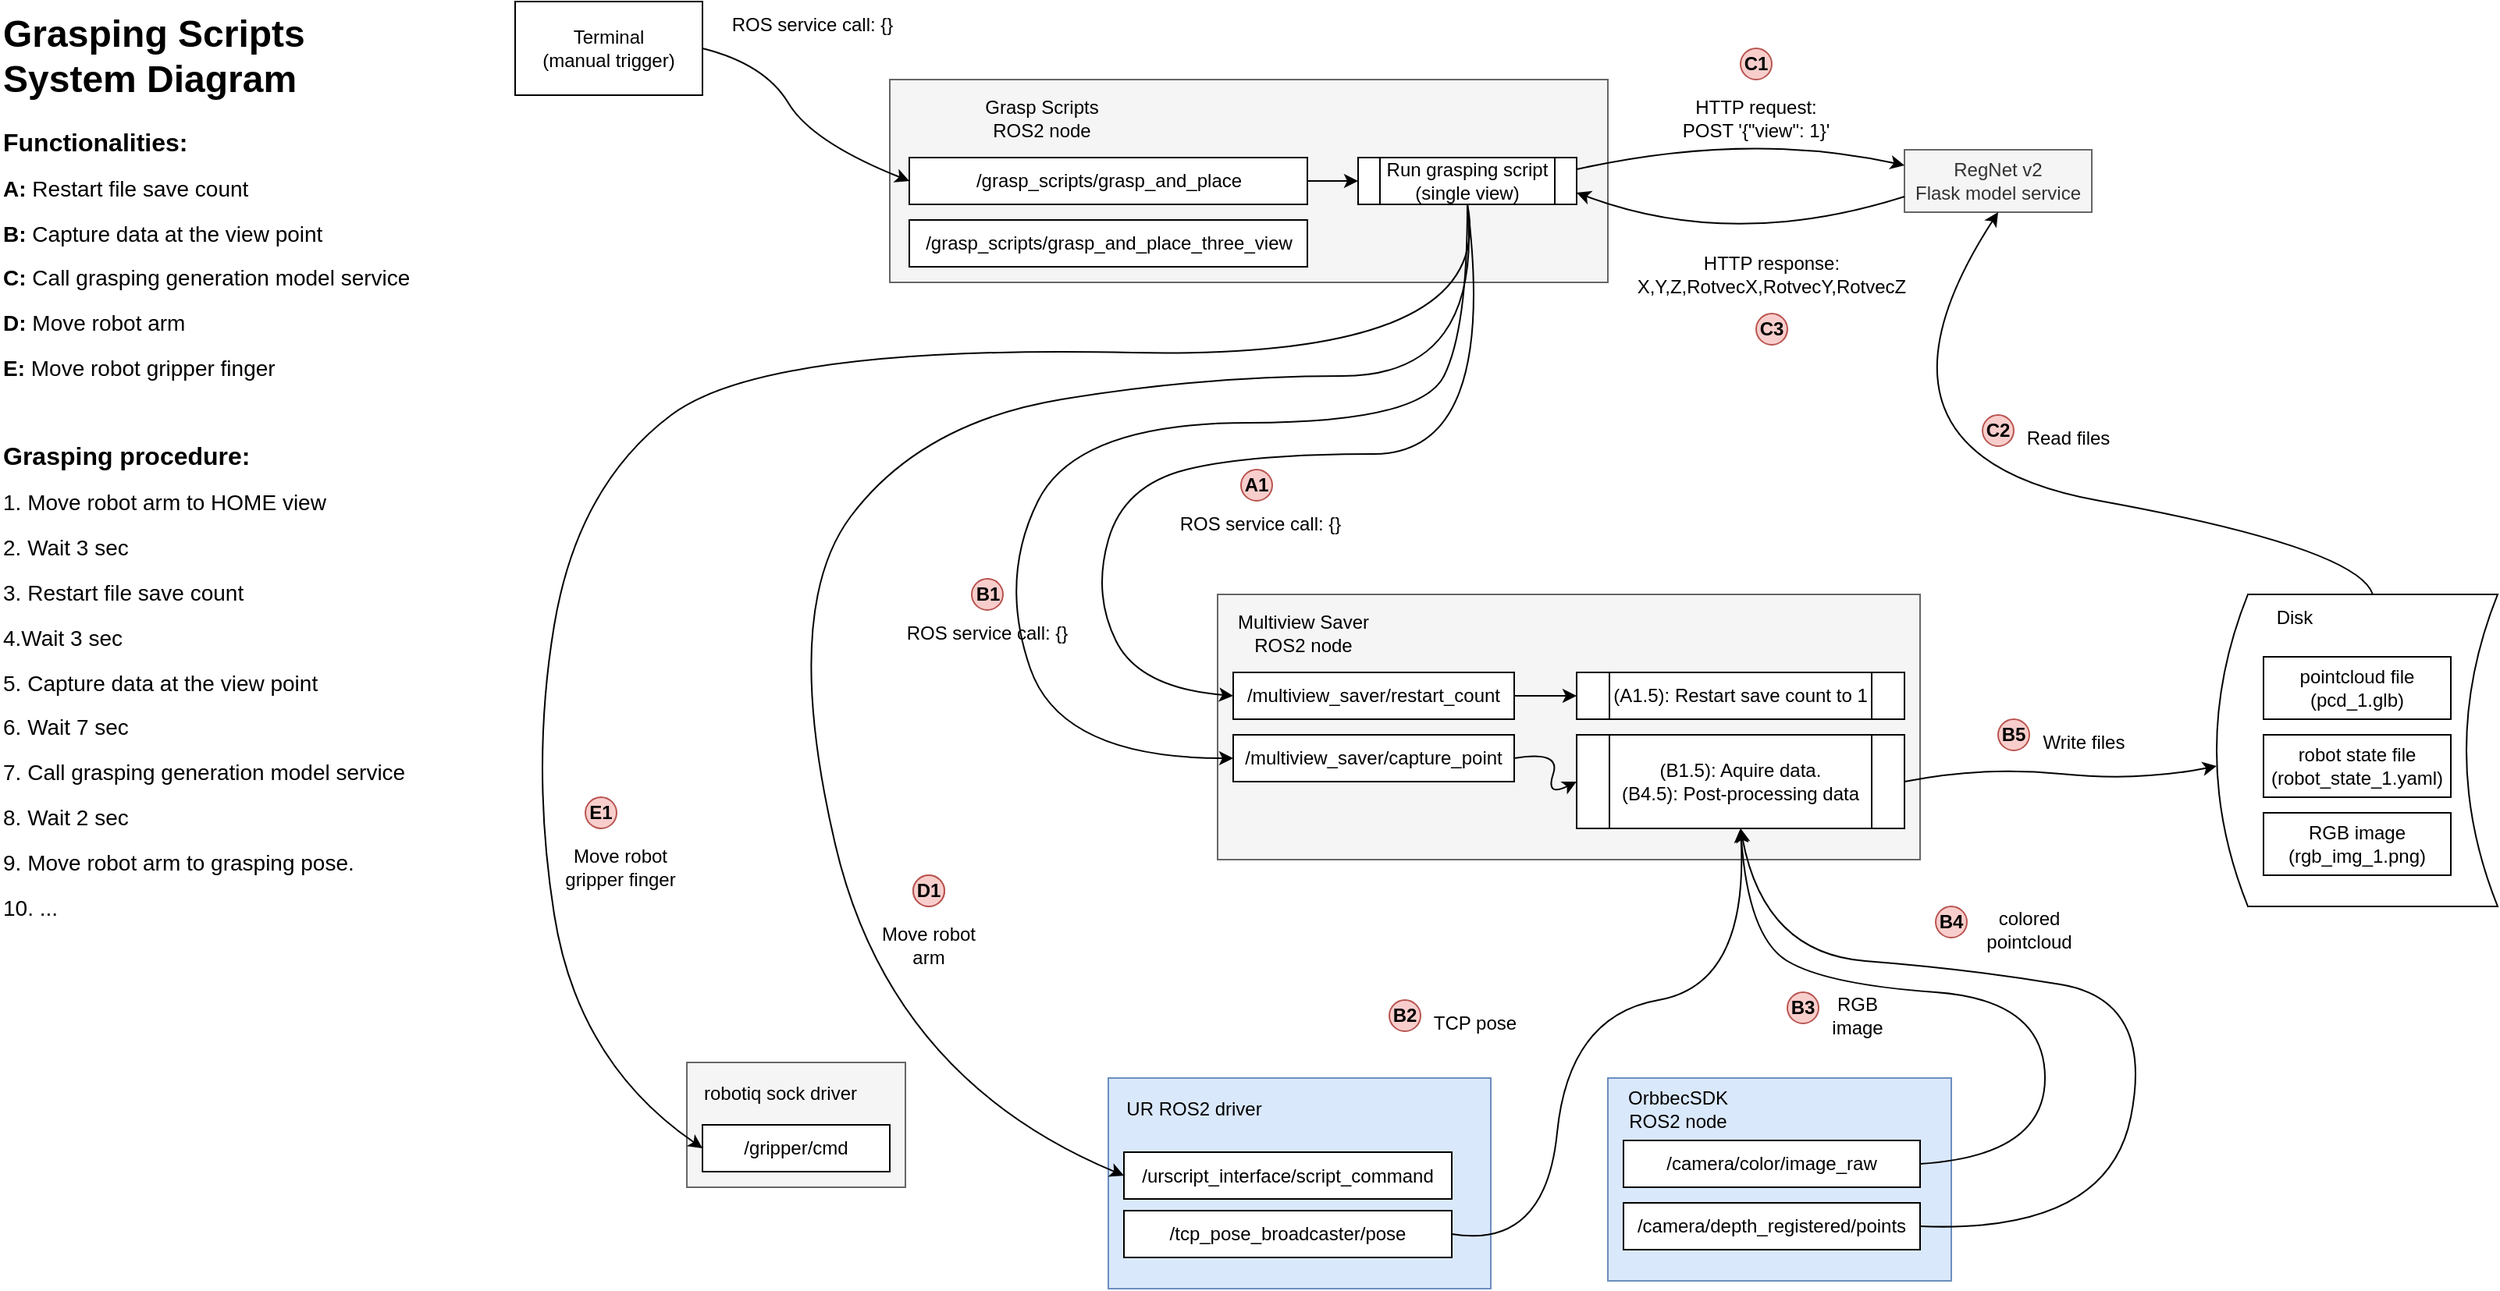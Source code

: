 <mxfile version="27.1.4">
  <diagram name="Page-1" id="BlhQUOW_03RDK3afStNq">
    <mxGraphModel dx="1531" dy="941" grid="1" gridSize="10" guides="1" tooltips="1" connect="1" arrows="1" fold="1" page="1" pageScale="1" pageWidth="850" pageHeight="1100" math="0" shadow="0">
      <root>
        <mxCell id="0" />
        <mxCell id="1" parent="0" />
        <mxCell id="Z9vBDN6EsxqwjLQ1cads-1" value="" style="rounded=0;whiteSpace=wrap;html=1;fillColor=#dae8fc;strokeColor=#6c8ebf;" vertex="1" parent="1">
          <mxGeometry x="750" y="730" width="245" height="135" as="geometry" />
        </mxCell>
        <mxCell id="Z9vBDN6EsxqwjLQ1cads-3" value="" style="rounded=0;whiteSpace=wrap;html=1;fillColor=#dae8fc;strokeColor=#6c8ebf;" vertex="1" parent="1">
          <mxGeometry x="1070" y="730" width="220" height="130" as="geometry" />
        </mxCell>
        <mxCell id="Z9vBDN6EsxqwjLQ1cads-8" value="" style="rounded=0;whiteSpace=wrap;html=1;fillColor=#f5f5f5;strokeColor=#666666;fontColor=#333333;" vertex="1" parent="1">
          <mxGeometry x="820" y="420" width="450" height="170" as="geometry" />
        </mxCell>
        <mxCell id="Z9vBDN6EsxqwjLQ1cads-9" value="" style="rounded=0;whiteSpace=wrap;html=1;fillColor=#f5f5f5;fontColor=#333333;strokeColor=#666666;" vertex="1" parent="1">
          <mxGeometry x="480" y="720" width="140" height="80" as="geometry" />
        </mxCell>
        <mxCell id="Z9vBDN6EsxqwjLQ1cads-10" value="" style="rounded=0;whiteSpace=wrap;html=1;fillColor=#f5f5f5;fontColor=#333333;strokeColor=#666666;" vertex="1" parent="1">
          <mxGeometry x="610" y="90" width="460" height="130" as="geometry" />
        </mxCell>
        <mxCell id="Z9vBDN6EsxqwjLQ1cads-11" value="&lt;div&gt;RegNet v2&lt;/div&gt;&lt;div&gt;Flask model service&lt;/div&gt;" style="rounded=0;whiteSpace=wrap;html=1;fillColor=#f5f5f5;strokeColor=#666666;fontColor=#333333;" vertex="1" parent="1">
          <mxGeometry x="1260" y="135" width="120" height="40" as="geometry" />
        </mxCell>
        <mxCell id="Z9vBDN6EsxqwjLQ1cads-20" value="" style="curved=1;endArrow=classic;html=1;rounded=0;entryX=0;entryY=0.25;entryDx=0;entryDy=0;exitX=1;exitY=0.25;exitDx=0;exitDy=0;" edge="1" parent="1" source="Z9vBDN6EsxqwjLQ1cads-114" target="Z9vBDN6EsxqwjLQ1cads-11">
          <mxGeometry width="50" height="50" relative="1" as="geometry">
            <mxPoint x="940" y="102.5" as="sourcePoint" />
            <mxPoint x="1150" y="110" as="targetPoint" />
            <Array as="points">
              <mxPoint x="1160" y="123" />
            </Array>
          </mxGeometry>
        </mxCell>
        <mxCell id="Z9vBDN6EsxqwjLQ1cads-21" value="" style="curved=1;endArrow=classic;html=1;rounded=0;exitX=0.5;exitY=1;exitDx=0;exitDy=0;entryX=0;entryY=0.5;entryDx=0;entryDy=0;" edge="1" parent="1" source="Z9vBDN6EsxqwjLQ1cads-114" target="Z9vBDN6EsxqwjLQ1cads-43">
          <mxGeometry width="50" height="50" relative="1" as="geometry">
            <mxPoint x="940" y="260" as="sourcePoint" />
            <mxPoint x="810" y="485" as="targetPoint" />
            <Array as="points">
              <mxPoint x="1000" y="330" />
              <mxPoint x="840" y="330" />
              <mxPoint x="760" y="350" />
              <mxPoint x="740" y="420" />
              <mxPoint x="770" y="480" />
            </Array>
          </mxGeometry>
        </mxCell>
        <mxCell id="Z9vBDN6EsxqwjLQ1cads-22" value="" style="curved=1;endArrow=classic;html=1;rounded=0;exitX=0;exitY=0.75;exitDx=0;exitDy=0;entryX=1;entryY=0.75;entryDx=0;entryDy=0;" edge="1" parent="1" source="Z9vBDN6EsxqwjLQ1cads-11" target="Z9vBDN6EsxqwjLQ1cads-114">
          <mxGeometry width="50" height="50" relative="1" as="geometry">
            <mxPoint x="990" y="290" as="sourcePoint" />
            <mxPoint x="1070" y="190" as="targetPoint" />
            <Array as="points">
              <mxPoint x="1150" y="200" />
            </Array>
          </mxGeometry>
        </mxCell>
        <mxCell id="Z9vBDN6EsxqwjLQ1cads-23" value="" style="curved=1;endArrow=classic;html=1;rounded=0;exitX=0.5;exitY=1;exitDx=0;exitDy=0;entryX=0;entryY=0.5;entryDx=0;entryDy=0;" edge="1" parent="1" source="Z9vBDN6EsxqwjLQ1cads-114" target="Z9vBDN6EsxqwjLQ1cads-42">
          <mxGeometry width="50" height="50" relative="1" as="geometry">
            <mxPoint x="750" y="250" as="sourcePoint" />
            <mxPoint x="810" y="525" as="targetPoint" />
            <Array as="points">
              <mxPoint x="980" y="250" />
              <mxPoint x="950" y="310" />
              <mxPoint x="730" y="310" />
              <mxPoint x="680" y="410" />
              <mxPoint x="720" y="525" />
            </Array>
          </mxGeometry>
        </mxCell>
        <mxCell id="Z9vBDN6EsxqwjLQ1cads-24" value="&lt;div&gt;HTTP request:&lt;/div&gt;&lt;div&gt;POST &#39;{&quot;view&quot;: 1}&#39;&lt;/div&gt;" style="text;html=1;align=center;verticalAlign=middle;whiteSpace=wrap;rounded=0;" vertex="1" parent="1">
          <mxGeometry x="1085" y="100" width="160" height="30" as="geometry" />
        </mxCell>
        <mxCell id="Z9vBDN6EsxqwjLQ1cads-29" value="" style="curved=1;endArrow=classic;html=1;rounded=0;exitX=1;exitY=0.5;exitDx=0;exitDy=0;" edge="1" parent="1" source="Z9vBDN6EsxqwjLQ1cads-101">
          <mxGeometry width="50" height="50" relative="1" as="geometry">
            <mxPoint x="1130" y="480" as="sourcePoint" />
            <mxPoint x="1460" y="530" as="targetPoint" />
            <Array as="points">
              <mxPoint x="1310" y="530" />
              <mxPoint x="1410" y="540" />
            </Array>
          </mxGeometry>
        </mxCell>
        <mxCell id="Z9vBDN6EsxqwjLQ1cads-38" value="HTTP response: X,Y,Z,RotvecX,RotvecY,RotvecZ" style="text;html=1;align=center;verticalAlign=middle;whiteSpace=wrap;rounded=0;" vertex="1" parent="1">
          <mxGeometry x="1085" y="200" width="180" height="30" as="geometry" />
        </mxCell>
        <mxCell id="Z9vBDN6EsxqwjLQ1cads-40" value="ROS service call: {}" style="text;html=1;align=center;verticalAlign=middle;whiteSpace=wrap;rounded=0;" vertex="1" parent="1">
          <mxGeometry x="785" y="360" width="125" height="30" as="geometry" />
        </mxCell>
        <mxCell id="Z9vBDN6EsxqwjLQ1cads-41" value="Multiview Saver ROS2 node" style="text;html=1;align=center;verticalAlign=middle;whiteSpace=wrap;rounded=0;" vertex="1" parent="1">
          <mxGeometry x="830" y="430" width="90" height="30" as="geometry" />
        </mxCell>
        <mxCell id="Z9vBDN6EsxqwjLQ1cads-42" value="/multiview_saver/capture_point" style="rounded=0;whiteSpace=wrap;html=1;" vertex="1" parent="1">
          <mxGeometry x="830" y="510" width="180" height="30" as="geometry" />
        </mxCell>
        <mxCell id="Z9vBDN6EsxqwjLQ1cads-99" style="edgeStyle=orthogonalEdgeStyle;rounded=0;orthogonalLoop=1;jettySize=auto;html=1;entryX=0;entryY=0.5;entryDx=0;entryDy=0;" edge="1" parent="1" source="Z9vBDN6EsxqwjLQ1cads-43" target="Z9vBDN6EsxqwjLQ1cads-97">
          <mxGeometry relative="1" as="geometry" />
        </mxCell>
        <mxCell id="Z9vBDN6EsxqwjLQ1cads-43" value="/multiview_saver/restart_count" style="rounded=0;whiteSpace=wrap;html=1;" vertex="1" parent="1">
          <mxGeometry x="830" y="470" width="180" height="30" as="geometry" />
        </mxCell>
        <mxCell id="Z9vBDN6EsxqwjLQ1cads-47" value="ROS service call: {}" style="text;html=1;align=center;verticalAlign=middle;whiteSpace=wrap;rounded=0;" vertex="1" parent="1">
          <mxGeometry x="610" y="430" width="125" height="30" as="geometry" />
        </mxCell>
        <mxCell id="Z9vBDN6EsxqwjLQ1cads-48" value="&lt;b&gt;A1&lt;/b&gt;" style="ellipse;whiteSpace=wrap;html=1;aspect=fixed;fillColor=#f8cecc;strokeColor=#b85450;" vertex="1" parent="1">
          <mxGeometry x="835" y="340" width="20" height="20" as="geometry" />
        </mxCell>
        <mxCell id="Z9vBDN6EsxqwjLQ1cads-50" value="&lt;b&gt;B1&lt;/b&gt;" style="ellipse;whiteSpace=wrap;html=1;aspect=fixed;fillColor=#f8cecc;strokeColor=#b85450;" vertex="1" parent="1">
          <mxGeometry x="662.5" y="410" width="20" height="20" as="geometry" />
        </mxCell>
        <mxCell id="Z9vBDN6EsxqwjLQ1cads-51" value="&lt;b&gt;B5&lt;/b&gt;" style="ellipse;whiteSpace=wrap;html=1;aspect=fixed;fillColor=#f8cecc;strokeColor=#b85450;" vertex="1" parent="1">
          <mxGeometry x="1320" y="500" width="20" height="20" as="geometry" />
        </mxCell>
        <mxCell id="Z9vBDN6EsxqwjLQ1cads-52" value="&lt;b&gt;C1&lt;/b&gt;" style="ellipse;whiteSpace=wrap;html=1;aspect=fixed;fillColor=#f8cecc;strokeColor=#b85450;" vertex="1" parent="1">
          <mxGeometry x="1155" y="70" width="20" height="20" as="geometry" />
        </mxCell>
        <mxCell id="Z9vBDN6EsxqwjLQ1cads-54" value="&lt;b&gt;D1&lt;/b&gt;" style="ellipse;whiteSpace=wrap;html=1;aspect=fixed;fillColor=#f8cecc;strokeColor=#b85450;" vertex="1" parent="1">
          <mxGeometry x="625" y="600" width="20" height="20" as="geometry" />
        </mxCell>
        <mxCell id="Z9vBDN6EsxqwjLQ1cads-56" value="OrbbecSDK ROS2 node" style="text;html=1;align=center;verticalAlign=middle;whiteSpace=wrap;rounded=0;" vertex="1" parent="1">
          <mxGeometry x="1075" y="735" width="80" height="30" as="geometry" />
        </mxCell>
        <mxCell id="Z9vBDN6EsxqwjLQ1cads-57" value="/camera/color/image_raw" style="rounded=0;whiteSpace=wrap;html=1;" vertex="1" parent="1">
          <mxGeometry x="1080" y="770" width="190" height="30" as="geometry" />
        </mxCell>
        <mxCell id="Z9vBDN6EsxqwjLQ1cads-58" value="/camera/depth_registered/points" style="rounded=0;whiteSpace=wrap;html=1;" vertex="1" parent="1">
          <mxGeometry x="1080" y="810" width="190" height="30" as="geometry" />
        </mxCell>
        <mxCell id="Z9vBDN6EsxqwjLQ1cads-60" value="UR ROS2 driver" style="text;html=1;align=center;verticalAlign=middle;whiteSpace=wrap;rounded=0;" vertex="1" parent="1">
          <mxGeometry x="755" y="735" width="100" height="30" as="geometry" />
        </mxCell>
        <mxCell id="Z9vBDN6EsxqwjLQ1cads-62" value="/urscript_interface/script_command" style="rounded=0;whiteSpace=wrap;html=1;" vertex="1" parent="1">
          <mxGeometry x="760" y="777.5" width="210" height="30" as="geometry" />
        </mxCell>
        <mxCell id="Z9vBDN6EsxqwjLQ1cads-63" value="/tcp_pose_broadcaster/pose" style="rounded=0;whiteSpace=wrap;html=1;" vertex="1" parent="1">
          <mxGeometry x="760" y="815" width="210" height="30" as="geometry" />
        </mxCell>
        <mxCell id="Z9vBDN6EsxqwjLQ1cads-65" value="/gripper/cmd" style="rounded=0;whiteSpace=wrap;html=1;" vertex="1" parent="1">
          <mxGeometry x="490" y="760" width="120" height="30" as="geometry" />
        </mxCell>
        <mxCell id="Z9vBDN6EsxqwjLQ1cads-66" value="robotiq sock driver" style="text;html=1;align=center;verticalAlign=middle;whiteSpace=wrap;rounded=0;" vertex="1" parent="1">
          <mxGeometry x="485" y="725" width="110" height="30" as="geometry" />
        </mxCell>
        <mxCell id="Z9vBDN6EsxqwjLQ1cads-67" value="" style="curved=1;endArrow=classic;html=1;rounded=0;exitX=1;exitY=0.5;exitDx=0;exitDy=0;entryX=0.5;entryY=1;entryDx=0;entryDy=0;" edge="1" parent="1" source="Z9vBDN6EsxqwjLQ1cads-63" target="Z9vBDN6EsxqwjLQ1cads-101">
          <mxGeometry width="50" height="50" relative="1" as="geometry">
            <mxPoint x="950" y="750" as="sourcePoint" />
            <mxPoint x="930" y="680" as="targetPoint" />
            <Array as="points">
              <mxPoint x="1030" y="840" />
              <mxPoint x="1045" y="690" />
              <mxPoint x="1160" y="670" />
            </Array>
          </mxGeometry>
        </mxCell>
        <mxCell id="Z9vBDN6EsxqwjLQ1cads-68" value="" style="curved=1;endArrow=classic;html=1;rounded=0;exitX=1;exitY=0.5;exitDx=0;exitDy=0;entryX=0.5;entryY=1;entryDx=0;entryDy=0;" edge="1" parent="1" source="Z9vBDN6EsxqwjLQ1cads-57" target="Z9vBDN6EsxqwjLQ1cads-101">
          <mxGeometry width="50" height="50" relative="1" as="geometry">
            <mxPoint x="960" y="920" as="sourcePoint" />
            <mxPoint x="930" y="680" as="targetPoint" />
            <Array as="points">
              <mxPoint x="1350" y="780" />
              <mxPoint x="1350" y="680" />
              <mxPoint x="1210" y="670" />
              <mxPoint x="1160" y="640" />
            </Array>
          </mxGeometry>
        </mxCell>
        <mxCell id="Z9vBDN6EsxqwjLQ1cads-69" value="" style="curved=1;endArrow=classic;html=1;rounded=0;exitX=1;exitY=0.5;exitDx=0;exitDy=0;entryX=0.5;entryY=1;entryDx=0;entryDy=0;" edge="1" parent="1" source="Z9vBDN6EsxqwjLQ1cads-58" target="Z9vBDN6EsxqwjLQ1cads-101">
          <mxGeometry width="50" height="50" relative="1" as="geometry">
            <mxPoint x="1160" y="915" as="sourcePoint" />
            <mxPoint x="930" y="680" as="targetPoint" />
            <Array as="points">
              <mxPoint x="1390" y="830" />
              <mxPoint x="1420" y="680" />
              <mxPoint x="1300" y="660" />
              <mxPoint x="1170" y="650" />
            </Array>
          </mxGeometry>
        </mxCell>
        <mxCell id="Z9vBDN6EsxqwjLQ1cads-70" value="TCP pose" style="text;html=1;align=center;verticalAlign=middle;whiteSpace=wrap;rounded=0;" vertex="1" parent="1">
          <mxGeometry x="955" y="680" width="60" height="30" as="geometry" />
        </mxCell>
        <mxCell id="Z9vBDN6EsxqwjLQ1cads-71" value="RGB image" style="text;html=1;align=center;verticalAlign=middle;whiteSpace=wrap;rounded=0;" vertex="1" parent="1">
          <mxGeometry x="1200" y="675" width="60" height="30" as="geometry" />
        </mxCell>
        <mxCell id="Z9vBDN6EsxqwjLQ1cads-73" value="colored pointcloud" style="text;html=1;align=center;verticalAlign=middle;whiteSpace=wrap;rounded=0;" vertex="1" parent="1">
          <mxGeometry x="1310" y="620" width="60" height="30" as="geometry" />
        </mxCell>
        <mxCell id="Z9vBDN6EsxqwjLQ1cads-74" value="&lt;b&gt;B2&lt;/b&gt;" style="ellipse;whiteSpace=wrap;html=1;aspect=fixed;fillColor=#f8cecc;strokeColor=#b85450;" vertex="1" parent="1">
          <mxGeometry x="930" y="680" width="20" height="20" as="geometry" />
        </mxCell>
        <mxCell id="Z9vBDN6EsxqwjLQ1cads-75" value="&lt;b&gt;B3&lt;/b&gt;" style="ellipse;whiteSpace=wrap;html=1;aspect=fixed;fillColor=#f8cecc;strokeColor=#b85450;" vertex="1" parent="1">
          <mxGeometry x="1185" y="675" width="20" height="20" as="geometry" />
        </mxCell>
        <mxCell id="Z9vBDN6EsxqwjLQ1cads-76" value="&lt;b&gt;B4&lt;/b&gt;" style="ellipse;whiteSpace=wrap;html=1;aspect=fixed;fillColor=#f8cecc;strokeColor=#b85450;" vertex="1" parent="1">
          <mxGeometry x="1280" y="620" width="20" height="20" as="geometry" />
        </mxCell>
        <mxCell id="Z9vBDN6EsxqwjLQ1cads-77" value="&lt;b&gt;C3&lt;/b&gt;" style="ellipse;whiteSpace=wrap;html=1;aspect=fixed;fillColor=#f8cecc;strokeColor=#b85450;" vertex="1" parent="1">
          <mxGeometry x="1165" y="240" width="20" height="20" as="geometry" />
        </mxCell>
        <mxCell id="Z9vBDN6EsxqwjLQ1cads-80" value="" style="curved=1;endArrow=classic;html=1;rounded=0;entryX=0.5;entryY=1;entryDx=0;entryDy=0;" edge="1" parent="1" target="Z9vBDN6EsxqwjLQ1cads-11">
          <mxGeometry width="50" height="50" relative="1" as="geometry">
            <mxPoint x="1560" y="420" as="sourcePoint" />
            <mxPoint x="1580" y="280" as="targetPoint" />
            <Array as="points">
              <mxPoint x="1550" y="390" />
              <mxPoint x="1220" y="330" />
            </Array>
          </mxGeometry>
        </mxCell>
        <mxCell id="Z9vBDN6EsxqwjLQ1cads-81" value="&lt;b&gt;C2&lt;/b&gt;" style="ellipse;whiteSpace=wrap;html=1;aspect=fixed;fillColor=#f8cecc;strokeColor=#b85450;" vertex="1" parent="1">
          <mxGeometry x="1310" y="305" width="20" height="20" as="geometry" />
        </mxCell>
        <mxCell id="Z9vBDN6EsxqwjLQ1cads-83" value="Read files" style="text;html=1;align=center;verticalAlign=middle;whiteSpace=wrap;rounded=0;" vertex="1" parent="1">
          <mxGeometry x="1330" y="305" width="70" height="30" as="geometry" />
        </mxCell>
        <mxCell id="Z9vBDN6EsxqwjLQ1cads-85" value="Write files" style="text;html=1;align=center;verticalAlign=middle;whiteSpace=wrap;rounded=0;" vertex="1" parent="1">
          <mxGeometry x="1340" y="500" width="70" height="30" as="geometry" />
        </mxCell>
        <mxCell id="Z9vBDN6EsxqwjLQ1cads-86" value="" style="curved=1;endArrow=classic;html=1;rounded=0;entryX=0;entryY=0.5;entryDx=0;entryDy=0;exitX=0.5;exitY=1;exitDx=0;exitDy=0;" edge="1" parent="1" source="Z9vBDN6EsxqwjLQ1cads-114" target="Z9vBDN6EsxqwjLQ1cads-62">
          <mxGeometry width="50" height="50" relative="1" as="geometry">
            <mxPoint x="1390" y="560" as="sourcePoint" />
            <mxPoint x="1260" y="360" as="targetPoint" />
            <Array as="points">
              <mxPoint x="990" y="280" />
              <mxPoint x="810" y="280" />
              <mxPoint x="630" y="310" />
              <mxPoint x="540" y="430" />
              <mxPoint x="610" y="730" />
            </Array>
          </mxGeometry>
        </mxCell>
        <mxCell id="Z9vBDN6EsxqwjLQ1cads-87" value="" style="curved=1;endArrow=classic;html=1;rounded=0;entryX=0;entryY=0.5;entryDx=0;entryDy=0;exitX=0.5;exitY=1;exitDx=0;exitDy=0;" edge="1" parent="1" source="Z9vBDN6EsxqwjLQ1cads-114" target="Z9vBDN6EsxqwjLQ1cads-65">
          <mxGeometry width="50" height="50" relative="1" as="geometry">
            <mxPoint x="850" y="400" as="sourcePoint" />
            <mxPoint x="680" y="943" as="targetPoint" />
            <Array as="points">
              <mxPoint x="1000" y="270" />
              <mxPoint x="530" y="260" />
              <mxPoint x="410" y="350" />
              <mxPoint x="380" y="530" />
              <mxPoint x="410" y="720" />
            </Array>
          </mxGeometry>
        </mxCell>
        <mxCell id="Z9vBDN6EsxqwjLQ1cads-88" value="&lt;b&gt;D1&lt;/b&gt;" style="ellipse;whiteSpace=wrap;html=1;aspect=fixed;fillColor=#f8cecc;strokeColor=#b85450;" vertex="1" parent="1">
          <mxGeometry x="625" y="600" width="20" height="20" as="geometry" />
        </mxCell>
        <mxCell id="Z9vBDN6EsxqwjLQ1cads-89" value="&lt;b&gt;E1&lt;/b&gt;" style="ellipse;whiteSpace=wrap;html=1;aspect=fixed;fillColor=#f8cecc;strokeColor=#b85450;" vertex="1" parent="1">
          <mxGeometry x="415" y="550" width="20" height="20" as="geometry" />
        </mxCell>
        <mxCell id="Z9vBDN6EsxqwjLQ1cads-91" value="Move robot arm" style="text;html=1;align=center;verticalAlign=middle;whiteSpace=wrap;rounded=0;" vertex="1" parent="1">
          <mxGeometry x="595" y="630" width="80" height="30" as="geometry" />
        </mxCell>
        <mxCell id="Z9vBDN6EsxqwjLQ1cads-92" value="Move robot gripper finger" style="text;html=1;align=center;verticalAlign=middle;whiteSpace=wrap;rounded=0;" vertex="1" parent="1">
          <mxGeometry x="395" y="580" width="85" height="30" as="geometry" />
        </mxCell>
        <mxCell id="Z9vBDN6EsxqwjLQ1cads-93" value="&lt;h1 style=&quot;margin-top: 0px;&quot;&gt;Grasping Scripts System Diagram&lt;/h1&gt;&lt;p&gt;&lt;font style=&quot;font-size: 16px;&quot;&gt;&lt;b&gt;Functionalities:&lt;/b&gt;&lt;/font&gt;&lt;/p&gt;&lt;p&gt;&lt;font style=&quot;font-size: 14px;&quot;&gt;&lt;b&gt;A:&lt;/b&gt; Restart file save count&lt;/font&gt;&lt;/p&gt;&lt;p&gt;&lt;font style=&quot;font-size: 14px;&quot;&gt;&lt;b&gt;B:&lt;/b&gt; Capture data at the view point&lt;/font&gt;&lt;/p&gt;&lt;p&gt;&lt;font style=&quot;font-size: 14px;&quot;&gt;&lt;b&gt;C:&lt;/b&gt; Call grasping generation model service&lt;/font&gt;&lt;/p&gt;&lt;p&gt;&lt;font style=&quot;font-size: 14px;&quot;&gt;&lt;b&gt;D:&lt;/b&gt;&amp;nbsp;Move robot arm&lt;/font&gt;&lt;/p&gt;&lt;p&gt;&lt;font style=&quot;font-size: 14px;&quot;&gt;&lt;b&gt;E:&lt;/b&gt;&amp;nbsp;Move robot gripper finger&lt;/font&gt;&lt;/p&gt;&lt;p&gt;&lt;br&gt;&lt;/p&gt;&lt;p&gt;&lt;font style=&quot;font-size: 16px;&quot;&gt;&lt;b&gt;Grasping procedure:&lt;/b&gt;&lt;/font&gt;&lt;/p&gt;&lt;p&gt;&lt;font style=&quot;font-size: 14px;&quot;&gt;1. Move robot arm to HOME view&lt;/font&gt;&lt;/p&gt;&lt;p&gt;&lt;font style=&quot;font-size: 14px;&quot;&gt;2. Wait 3 sec&lt;/font&gt;&lt;/p&gt;&lt;p&gt;&lt;font style=&quot;font-size: 14px;&quot;&gt;3.&amp;nbsp;&lt;font&gt;Restart file save count&lt;/font&gt;&lt;/font&gt;&lt;/p&gt;&lt;p&gt;&lt;font style=&quot;font-size: 14px;&quot;&gt;4.Wait 3 sec&lt;font&gt;&amp;nbsp;&lt;/font&gt;&lt;/font&gt;&lt;/p&gt;&lt;p&gt;&lt;font style=&quot;font-size: 14px;&quot;&gt;5.&amp;nbsp;&lt;font&gt;Capture data at the view point&lt;/font&gt;&lt;/font&gt;&lt;/p&gt;&lt;p&gt;&lt;font style=&quot;font-size: 14px;&quot;&gt;&lt;font&gt;6.&amp;nbsp;&lt;/font&gt;Wait 7 sec&lt;/font&gt;&lt;/p&gt;&lt;p&gt;&lt;font style=&quot;font-size: 14px;&quot;&gt;7.&amp;nbsp;&lt;/font&gt;&lt;font style=&quot;font-size: 14px;&quot;&gt;Call grasping generation model service&lt;/font&gt;&lt;/p&gt;&lt;p&gt;&lt;font style=&quot;font-size: 14px;&quot;&gt;8. Wait 2 sec&lt;/font&gt;&lt;/p&gt;&lt;p&gt;&lt;font style=&quot;font-size: 14px;&quot;&gt;9. Move robot arm to grasping pose.&lt;/font&gt;&lt;/p&gt;&lt;p&gt;&lt;font style=&quot;font-size: 14px;&quot;&gt;10. ...&lt;/font&gt;&lt;/p&gt;" style="text;html=1;whiteSpace=wrap;overflow=hidden;rounded=0;" vertex="1" parent="1">
          <mxGeometry x="40" y="40" width="280" height="710" as="geometry" />
        </mxCell>
        <mxCell id="Z9vBDN6EsxqwjLQ1cads-97" value="(A1.5): Restart save count to 1" style="shape=process;whiteSpace=wrap;html=1;backgroundOutline=1;" vertex="1" parent="1">
          <mxGeometry x="1050" y="470" width="210" height="30" as="geometry" />
        </mxCell>
        <mxCell id="Z9vBDN6EsxqwjLQ1cads-101" value="&lt;div&gt;(B1.5): Aquire data.&lt;/div&gt;&lt;div&gt;(B4.5): Post-processing data&lt;/div&gt;" style="shape=process;whiteSpace=wrap;html=1;backgroundOutline=1;" vertex="1" parent="1">
          <mxGeometry x="1050" y="510" width="210" height="60" as="geometry" />
        </mxCell>
        <mxCell id="Z9vBDN6EsxqwjLQ1cads-103" value="" style="curved=1;endArrow=classic;html=1;rounded=0;exitX=1;exitY=0.5;exitDx=0;exitDy=0;entryX=0;entryY=0.5;entryDx=0;entryDy=0;" edge="1" parent="1" source="Z9vBDN6EsxqwjLQ1cads-42" target="Z9vBDN6EsxqwjLQ1cads-101">
          <mxGeometry width="50" height="50" relative="1" as="geometry">
            <mxPoint x="1030" y="600" as="sourcePoint" />
            <mxPoint x="1080" y="550" as="targetPoint" />
            <Array as="points">
              <mxPoint x="1040" y="520" />
              <mxPoint x="1030" y="550" />
            </Array>
          </mxGeometry>
        </mxCell>
        <mxCell id="Z9vBDN6EsxqwjLQ1cads-106" value="" style="group" vertex="1" connectable="0" parent="1">
          <mxGeometry x="1460" y="420" width="180" height="200" as="geometry" />
        </mxCell>
        <mxCell id="Z9vBDN6EsxqwjLQ1cads-37" value="" style="shape=dataStorage;whiteSpace=wrap;html=1;fixedSize=1;container=0;" vertex="1" connectable="0" parent="Z9vBDN6EsxqwjLQ1cads-106">
          <mxGeometry width="180" height="200" as="geometry" />
        </mxCell>
        <mxCell id="Z9vBDN6EsxqwjLQ1cads-36" value="&lt;div&gt;RGB image&lt;/div&gt;&lt;div&gt;(rgb_img_1.png)&lt;/div&gt;" style="rounded=0;whiteSpace=wrap;html=1;" vertex="1" parent="Z9vBDN6EsxqwjLQ1cads-106">
          <mxGeometry x="30" y="140" width="120" height="40" as="geometry" />
        </mxCell>
        <mxCell id="Z9vBDN6EsxqwjLQ1cads-31" value="Disk" style="text;html=1;align=center;verticalAlign=middle;whiteSpace=wrap;rounded=0;" vertex="1" parent="Z9vBDN6EsxqwjLQ1cads-106">
          <mxGeometry x="20" width="60" height="30" as="geometry" />
        </mxCell>
        <mxCell id="Z9vBDN6EsxqwjLQ1cads-34" value="&lt;div&gt;pointcloud file&lt;/div&gt;&lt;div&gt;(pcd_1.glb)&lt;/div&gt;" style="rounded=0;whiteSpace=wrap;html=1;" vertex="1" parent="Z9vBDN6EsxqwjLQ1cads-106">
          <mxGeometry x="30" y="40" width="120" height="40" as="geometry" />
        </mxCell>
        <mxCell id="Z9vBDN6EsxqwjLQ1cads-35" value="&lt;div&gt;robot state file&lt;/div&gt;&lt;div&gt;(robot_state_1.yaml)&lt;/div&gt;" style="rounded=0;whiteSpace=wrap;html=1;" vertex="1" parent="Z9vBDN6EsxqwjLQ1cads-106">
          <mxGeometry x="30" y="90" width="120" height="40" as="geometry" />
        </mxCell>
        <mxCell id="Z9vBDN6EsxqwjLQ1cads-116" style="edgeStyle=orthogonalEdgeStyle;rounded=0;orthogonalLoop=1;jettySize=auto;html=1;entryX=0;entryY=0.5;entryDx=0;entryDy=0;" edge="1" parent="1" source="Z9vBDN6EsxqwjLQ1cads-107" target="Z9vBDN6EsxqwjLQ1cads-114">
          <mxGeometry relative="1" as="geometry" />
        </mxCell>
        <mxCell id="Z9vBDN6EsxqwjLQ1cads-107" value="/grasp_scripts/grasp_and_place" style="rounded=0;whiteSpace=wrap;html=1;" vertex="1" parent="1">
          <mxGeometry x="622.5" y="140" width="255" height="30" as="geometry" />
        </mxCell>
        <mxCell id="Z9vBDN6EsxqwjLQ1cads-108" value="Grasp Scripts&lt;br&gt;ROS2 node" style="text;html=1;align=center;verticalAlign=middle;whiteSpace=wrap;rounded=0;" vertex="1" parent="1">
          <mxGeometry x="665" y="100" width="85" height="30" as="geometry" />
        </mxCell>
        <mxCell id="Z9vBDN6EsxqwjLQ1cads-109" value="/grasp_scripts/grasp_and_place_three_view" style="rounded=0;whiteSpace=wrap;html=1;" vertex="1" parent="1">
          <mxGeometry x="622.5" y="180" width="255" height="30" as="geometry" />
        </mxCell>
        <mxCell id="Z9vBDN6EsxqwjLQ1cads-111" value="&lt;div&gt;Terminal&lt;/div&gt;(manual trigger)" style="rounded=0;whiteSpace=wrap;html=1;" vertex="1" parent="1">
          <mxGeometry x="370" y="40" width="120" height="60" as="geometry" />
        </mxCell>
        <mxCell id="Z9vBDN6EsxqwjLQ1cads-112" value="ROS service call: {}" style="text;html=1;align=center;verticalAlign=middle;whiteSpace=wrap;rounded=0;" vertex="1" parent="1">
          <mxGeometry x="497.5" y="40" width="125" height="30" as="geometry" />
        </mxCell>
        <mxCell id="Z9vBDN6EsxqwjLQ1cads-113" value="" style="curved=1;endArrow=classic;html=1;rounded=0;exitX=1;exitY=0.5;exitDx=0;exitDy=0;entryX=0;entryY=0.5;entryDx=0;entryDy=0;" edge="1" parent="1" source="Z9vBDN6EsxqwjLQ1cads-111" target="Z9vBDN6EsxqwjLQ1cads-107">
          <mxGeometry width="50" height="50" relative="1" as="geometry">
            <mxPoint x="910" y="380" as="sourcePoint" />
            <mxPoint x="960" y="330" as="targetPoint" />
            <Array as="points">
              <mxPoint x="530" y="80" />
              <mxPoint x="560" y="130" />
            </Array>
          </mxGeometry>
        </mxCell>
        <mxCell id="Z9vBDN6EsxqwjLQ1cads-114" value="Run grasping script (single view)" style="shape=process;whiteSpace=wrap;html=1;backgroundOutline=1;" vertex="1" parent="1">
          <mxGeometry x="910" y="140" width="140" height="30" as="geometry" />
        </mxCell>
      </root>
    </mxGraphModel>
  </diagram>
</mxfile>
